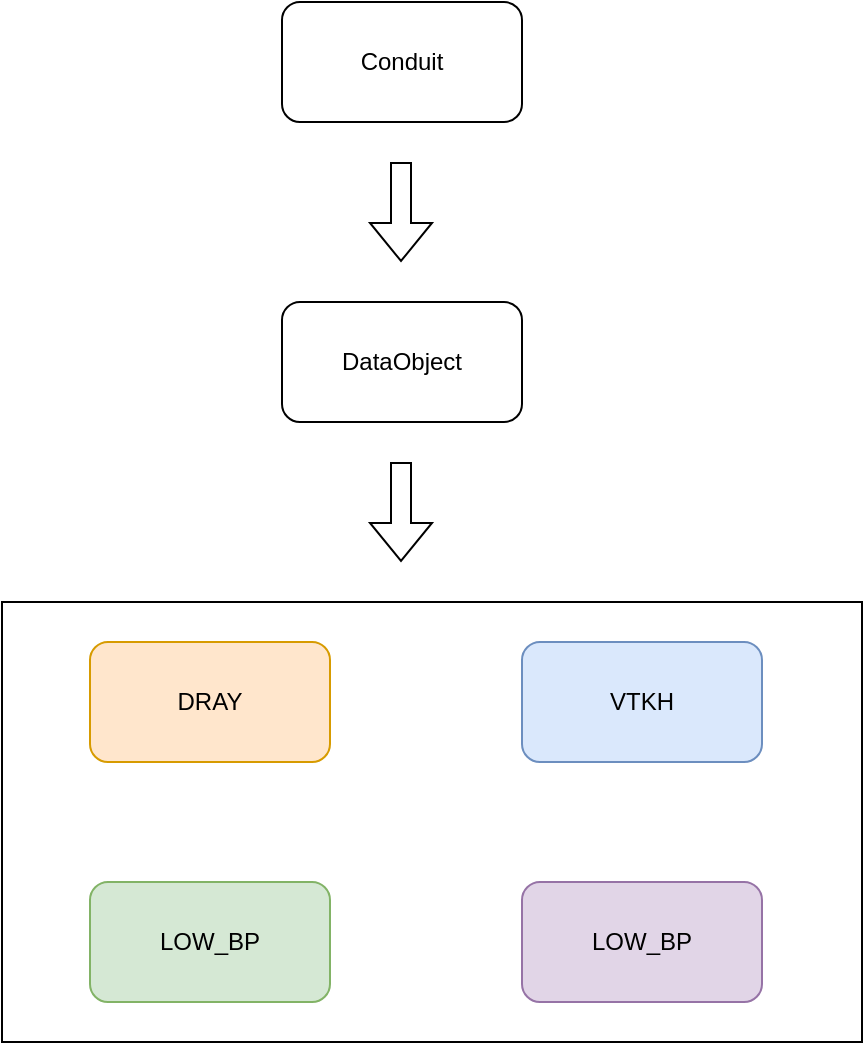 <mxfile version="20.5.2" type="github">
  <diagram id="iWtyLJCrZD6OUaKEJrLZ" name="第 1 页">
    <mxGraphModel dx="851" dy="460" grid="1" gridSize="10" guides="1" tooltips="1" connect="1" arrows="1" fold="1" page="1" pageScale="1" pageWidth="827" pageHeight="1169" math="0" shadow="0">
      <root>
        <mxCell id="0" />
        <mxCell id="1" parent="0" />
        <mxCell id="e_oli6ONJwJeemRU_iAN-1" value="DataObject" style="rounded=1;whiteSpace=wrap;html=1;" vertex="1" parent="1">
          <mxGeometry x="390" y="320" width="120" height="60" as="geometry" />
        </mxCell>
        <mxCell id="e_oli6ONJwJeemRU_iAN-3" value="Conduit" style="rounded=1;whiteSpace=wrap;html=1;" vertex="1" parent="1">
          <mxGeometry x="390" y="170" width="120" height="60" as="geometry" />
        </mxCell>
        <mxCell id="e_oli6ONJwJeemRU_iAN-9" value="" style="rounded=0;whiteSpace=wrap;html=1;" vertex="1" parent="1">
          <mxGeometry x="250" y="470" width="430" height="220" as="geometry" />
        </mxCell>
        <mxCell id="e_oli6ONJwJeemRU_iAN-6" value="DRAY" style="rounded=1;whiteSpace=wrap;html=1;fillColor=#ffe6cc;strokeColor=#d79b00;" vertex="1" parent="1">
          <mxGeometry x="294" y="490" width="120" height="60" as="geometry" />
        </mxCell>
        <mxCell id="e_oli6ONJwJeemRU_iAN-5" value="VTKH" style="rounded=1;whiteSpace=wrap;html=1;fillColor=#dae8fc;strokeColor=#6c8ebf;" vertex="1" parent="1">
          <mxGeometry x="510" y="490" width="120" height="60" as="geometry" />
        </mxCell>
        <mxCell id="e_oli6ONJwJeemRU_iAN-8" value="LOW_BP" style="rounded=1;whiteSpace=wrap;html=1;fillColor=#d5e8d4;strokeColor=#82b366;" vertex="1" parent="1">
          <mxGeometry x="294" y="610" width="120" height="60" as="geometry" />
        </mxCell>
        <mxCell id="e_oli6ONJwJeemRU_iAN-7" value="LOW_BP" style="rounded=1;whiteSpace=wrap;html=1;fillColor=#e1d5e7;strokeColor=#9673a6;" vertex="1" parent="1">
          <mxGeometry x="510" y="610" width="120" height="60" as="geometry" />
        </mxCell>
        <mxCell id="e_oli6ONJwJeemRU_iAN-10" value="" style="shape=flexArrow;endArrow=classic;html=1;rounded=0;" edge="1" parent="1">
          <mxGeometry width="50" height="50" relative="1" as="geometry">
            <mxPoint x="449.5" y="250" as="sourcePoint" />
            <mxPoint x="449.5" y="300" as="targetPoint" />
          </mxGeometry>
        </mxCell>
        <mxCell id="e_oli6ONJwJeemRU_iAN-11" value="" style="shape=flexArrow;endArrow=classic;html=1;rounded=0;" edge="1" parent="1">
          <mxGeometry width="50" height="50" relative="1" as="geometry">
            <mxPoint x="449.5" y="400" as="sourcePoint" />
            <mxPoint x="449.5" y="450" as="targetPoint" />
          </mxGeometry>
        </mxCell>
      </root>
    </mxGraphModel>
  </diagram>
</mxfile>
